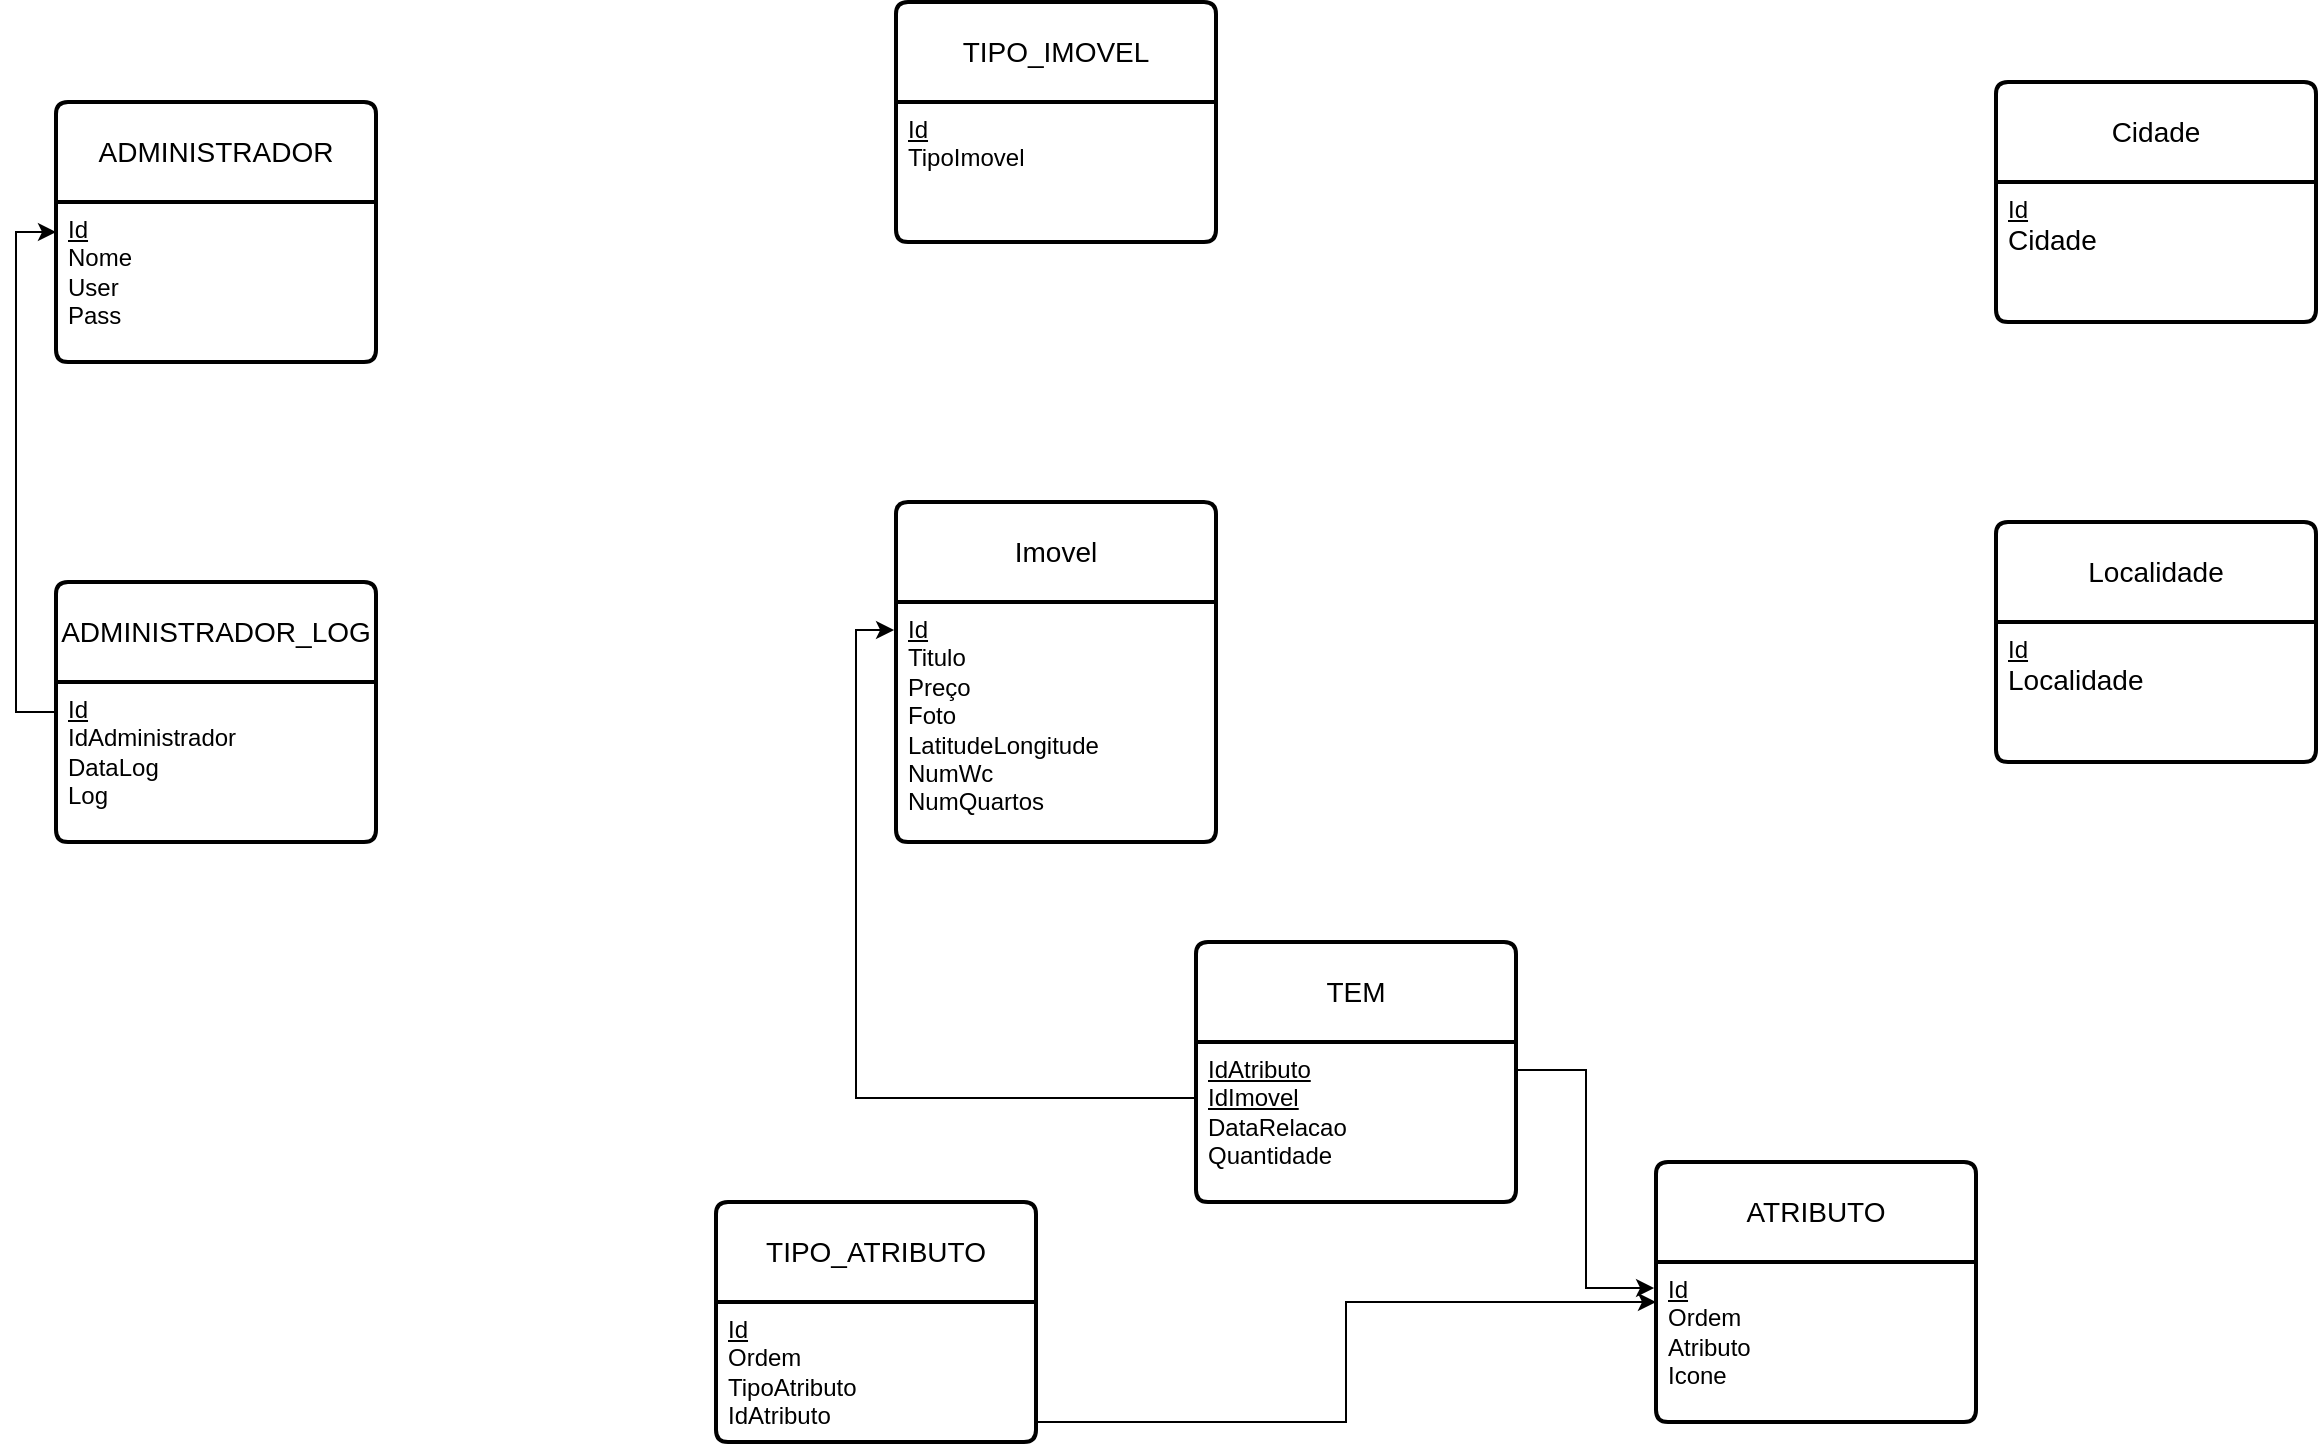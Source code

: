 <mxfile version="28.2.7">
  <diagram name="Página-1" id="x7uFeTkZGOcGGUuAfZ5G">
    <mxGraphModel dx="1426" dy="785" grid="1" gridSize="10" guides="1" tooltips="1" connect="1" arrows="1" fold="1" page="1" pageScale="1" pageWidth="1654" pageHeight="2336" math="0" shadow="0">
      <root>
        <mxCell id="0" />
        <mxCell id="1" parent="0" />
        <mxCell id="WfhGkfNJceTfrBqpxu6i-1" value="ADMINISTRADOR" style="swimlane;childLayout=stackLayout;horizontal=1;startSize=50;horizontalStack=0;rounded=1;fontSize=14;fontStyle=0;strokeWidth=2;resizeParent=0;resizeLast=1;shadow=0;dashed=0;align=center;arcSize=4;whiteSpace=wrap;html=1;" parent="1" vertex="1">
          <mxGeometry x="160" y="140" width="160" height="130" as="geometry" />
        </mxCell>
        <mxCell id="WfhGkfNJceTfrBqpxu6i-2" value="&lt;u&gt;Id&lt;/u&gt;&lt;div&gt;Nome&lt;/div&gt;&lt;div&gt;User&lt;/div&gt;&lt;div&gt;Pass&lt;/div&gt;" style="align=left;strokeColor=none;fillColor=none;spacingLeft=4;spacingRight=4;fontSize=12;verticalAlign=top;resizable=0;rotatable=0;part=1;html=1;whiteSpace=wrap;" parent="WfhGkfNJceTfrBqpxu6i-1" vertex="1">
          <mxGeometry y="50" width="160" height="80" as="geometry" />
        </mxCell>
        <mxCell id="WfhGkfNJceTfrBqpxu6i-3" value="TIPO_IMOVEL" style="swimlane;childLayout=stackLayout;horizontal=1;startSize=50;horizontalStack=0;rounded=1;fontSize=14;fontStyle=0;strokeWidth=2;resizeParent=0;resizeLast=1;shadow=0;dashed=0;align=center;arcSize=4;whiteSpace=wrap;html=1;" parent="1" vertex="1">
          <mxGeometry x="580" y="90" width="160" height="120" as="geometry" />
        </mxCell>
        <mxCell id="WfhGkfNJceTfrBqpxu6i-4" value="&lt;div&gt;&lt;u&gt;Id&lt;/u&gt;&lt;/div&gt;&lt;div&gt;TipoImovel&lt;/div&gt;" style="align=left;strokeColor=none;fillColor=none;spacingLeft=4;spacingRight=4;fontSize=12;verticalAlign=top;resizable=0;rotatable=0;part=1;html=1;whiteSpace=wrap;" parent="WfhGkfNJceTfrBqpxu6i-3" vertex="1">
          <mxGeometry y="50" width="160" height="70" as="geometry" />
        </mxCell>
        <mxCell id="WfhGkfNJceTfrBqpxu6i-5" value="Cidade" style="swimlane;childLayout=stackLayout;horizontal=1;startSize=50;horizontalStack=0;rounded=1;fontSize=14;fontStyle=0;strokeWidth=2;resizeParent=0;resizeLast=1;shadow=0;dashed=0;align=center;arcSize=4;whiteSpace=wrap;html=1;" parent="1" vertex="1">
          <mxGeometry x="1130" y="130" width="160" height="120" as="geometry" />
        </mxCell>
        <mxCell id="WfhGkfNJceTfrBqpxu6i-6" value="&lt;u&gt;Id&lt;/u&gt;&lt;div&gt;&lt;span style=&quot;font-size: 14px; text-align: center; background-color: transparent; color: light-dark(rgb(0, 0, 0), rgb(255, 255, 255));&quot;&gt;Cidade&lt;/span&gt;&lt;/div&gt;" style="align=left;strokeColor=none;fillColor=none;spacingLeft=4;spacingRight=4;fontSize=12;verticalAlign=top;resizable=0;rotatable=0;part=1;html=1;whiteSpace=wrap;" parent="WfhGkfNJceTfrBqpxu6i-5" vertex="1">
          <mxGeometry y="50" width="160" height="70" as="geometry" />
        </mxCell>
        <mxCell id="z7CBJkemR01QLc5ZUInY-9" style="edgeStyle=orthogonalEdgeStyle;rounded=0;orthogonalLoop=1;jettySize=auto;html=1;entryX=0;entryY=0.5;entryDx=0;entryDy=0;exitX=0;exitY=0.5;exitDx=0;exitDy=0;" edge="1" parent="1" source="WfhGkfNJceTfrBqpxu6i-7" target="WfhGkfNJceTfrBqpxu6i-1">
          <mxGeometry relative="1" as="geometry" />
        </mxCell>
        <mxCell id="WfhGkfNJceTfrBqpxu6i-7" value="ADMINISTRADOR_LOG" style="swimlane;childLayout=stackLayout;horizontal=1;startSize=50;horizontalStack=0;rounded=1;fontSize=14;fontStyle=0;strokeWidth=2;resizeParent=0;resizeLast=1;shadow=0;dashed=0;align=center;arcSize=4;whiteSpace=wrap;html=1;" parent="1" vertex="1">
          <mxGeometry x="160" y="380" width="160" height="130" as="geometry" />
        </mxCell>
        <mxCell id="WfhGkfNJceTfrBqpxu6i-8" value="&lt;u&gt;Id&lt;/u&gt;&lt;div&gt;IdAdministrador&lt;/div&gt;&lt;div&gt;DataLog&lt;/div&gt;&lt;div&gt;Log&lt;/div&gt;" style="align=left;strokeColor=none;fillColor=none;spacingLeft=4;spacingRight=4;fontSize=12;verticalAlign=top;resizable=0;rotatable=0;part=1;html=1;whiteSpace=wrap;" parent="WfhGkfNJceTfrBqpxu6i-7" vertex="1">
          <mxGeometry y="50" width="160" height="80" as="geometry" />
        </mxCell>
        <mxCell id="z7CBJkemR01QLc5ZUInY-1" value="Localidade" style="swimlane;childLayout=stackLayout;horizontal=1;startSize=50;horizontalStack=0;rounded=1;fontSize=14;fontStyle=0;strokeWidth=2;resizeParent=0;resizeLast=1;shadow=0;dashed=0;align=center;arcSize=4;whiteSpace=wrap;html=1;" vertex="1" parent="1">
          <mxGeometry x="1130" y="350" width="160" height="120" as="geometry" />
        </mxCell>
        <mxCell id="z7CBJkemR01QLc5ZUInY-2" value="&lt;u&gt;Id&lt;/u&gt;&lt;div&gt;&lt;span style=&quot;font-size: 14px; text-align: center;&quot;&gt;Localidade&lt;/span&gt;&lt;/div&gt;" style="align=left;strokeColor=none;fillColor=none;spacingLeft=4;spacingRight=4;fontSize=12;verticalAlign=top;resizable=0;rotatable=0;part=1;html=1;whiteSpace=wrap;" vertex="1" parent="z7CBJkemR01QLc5ZUInY-1">
          <mxGeometry y="50" width="160" height="70" as="geometry" />
        </mxCell>
        <mxCell id="z7CBJkemR01QLc5ZUInY-3" value="TIPO_ATRIBUTO" style="swimlane;childLayout=stackLayout;horizontal=1;startSize=50;horizontalStack=0;rounded=1;fontSize=14;fontStyle=0;strokeWidth=2;resizeParent=0;resizeLast=1;shadow=0;dashed=0;align=center;arcSize=4;whiteSpace=wrap;html=1;" vertex="1" parent="1">
          <mxGeometry x="490" y="690" width="160" height="120" as="geometry" />
        </mxCell>
        <mxCell id="z7CBJkemR01QLc5ZUInY-4" value="&lt;div&gt;&lt;span style=&quot;background-color: transparent; color: light-dark(rgb(0, 0, 0), rgb(255, 255, 255));&quot;&gt;&lt;u&gt;Id&lt;/u&gt;&lt;/span&gt;&lt;/div&gt;&lt;div&gt;&lt;span style=&quot;background-color: transparent; color: light-dark(rgb(0, 0, 0), rgb(255, 255, 255));&quot;&gt;Ordem&lt;/span&gt;&lt;/div&gt;&lt;div&gt;TipoAtributo&lt;/div&gt;&lt;div&gt;IdAtributo&lt;/div&gt;" style="align=left;strokeColor=none;fillColor=none;spacingLeft=4;spacingRight=4;fontSize=12;verticalAlign=top;resizable=0;rotatable=0;part=1;html=1;whiteSpace=wrap;" vertex="1" parent="z7CBJkemR01QLc5ZUInY-3">
          <mxGeometry y="50" width="160" height="70" as="geometry" />
        </mxCell>
        <mxCell id="z7CBJkemR01QLc5ZUInY-5" value="ATRIBUTO" style="swimlane;childLayout=stackLayout;horizontal=1;startSize=50;horizontalStack=0;rounded=1;fontSize=14;fontStyle=0;strokeWidth=2;resizeParent=0;resizeLast=1;shadow=0;dashed=0;align=center;arcSize=4;whiteSpace=wrap;html=1;" vertex="1" parent="1">
          <mxGeometry x="960" y="670" width="160" height="130" as="geometry" />
        </mxCell>
        <mxCell id="z7CBJkemR01QLc5ZUInY-6" value="&lt;u&gt;Id&lt;/u&gt;&lt;div&gt;&lt;span style=&quot;background-color: transparent; color: light-dark(rgb(0, 0, 0), rgb(255, 255, 255));&quot;&gt;Ordem&lt;/span&gt;&lt;/div&gt;&lt;div&gt;Atributo&lt;/div&gt;&lt;div&gt;Icone&lt;/div&gt;" style="align=left;strokeColor=none;fillColor=none;spacingLeft=4;spacingRight=4;fontSize=12;verticalAlign=top;resizable=0;rotatable=0;part=1;html=1;whiteSpace=wrap;" vertex="1" parent="z7CBJkemR01QLc5ZUInY-5">
          <mxGeometry y="50" width="160" height="80" as="geometry" />
        </mxCell>
        <mxCell id="z7CBJkemR01QLc5ZUInY-7" value="Imovel" style="swimlane;childLayout=stackLayout;horizontal=1;startSize=50;horizontalStack=0;rounded=1;fontSize=14;fontStyle=0;strokeWidth=2;resizeParent=0;resizeLast=1;shadow=0;dashed=0;align=center;arcSize=4;whiteSpace=wrap;html=1;" vertex="1" parent="1">
          <mxGeometry x="580" y="340" width="160" height="170" as="geometry" />
        </mxCell>
        <mxCell id="z7CBJkemR01QLc5ZUInY-8" value="&lt;u&gt;Id&lt;/u&gt;&lt;div&gt;&lt;span style=&quot;background-color: transparent; color: light-dark(rgb(0, 0, 0), rgb(255, 255, 255));&quot;&gt;Titulo&lt;/span&gt;&lt;div&gt;&lt;span style=&quot;background-color: transparent; color: light-dark(rgb(0, 0, 0), rgb(255, 255, 255));&quot;&gt;Preço&lt;/span&gt;&lt;/div&gt;&lt;div&gt;Foto&lt;/div&gt;&lt;div&gt;LatitudeLongitude&lt;/div&gt;&lt;div&gt;NumWc&lt;/div&gt;&lt;div&gt;NumQuartos&lt;/div&gt;&lt;/div&gt;" style="align=left;strokeColor=none;fillColor=none;spacingLeft=4;spacingRight=4;fontSize=12;verticalAlign=top;resizable=0;rotatable=0;part=1;html=1;whiteSpace=wrap;" vertex="1" parent="z7CBJkemR01QLc5ZUInY-7">
          <mxGeometry y="50" width="160" height="120" as="geometry" />
        </mxCell>
        <mxCell id="z7CBJkemR01QLc5ZUInY-13" value="TEM" style="swimlane;childLayout=stackLayout;horizontal=1;startSize=50;horizontalStack=0;rounded=1;fontSize=14;fontStyle=0;strokeWidth=2;resizeParent=0;resizeLast=1;shadow=0;dashed=0;align=center;arcSize=4;whiteSpace=wrap;html=1;" vertex="1" parent="1">
          <mxGeometry x="730" y="560" width="160" height="130" as="geometry" />
        </mxCell>
        <mxCell id="z7CBJkemR01QLc5ZUInY-14" value="&lt;u&gt;IdAtributo&lt;/u&gt;&lt;div&gt;&lt;u&gt;IdImovel&lt;br&gt;&lt;/u&gt;&lt;div&gt;DataRelacao&lt;div&gt;Quantidade&lt;/div&gt;&lt;div&gt;&lt;br&gt;&lt;/div&gt;&lt;/div&gt;&lt;/div&gt;" style="align=left;strokeColor=none;fillColor=none;spacingLeft=4;spacingRight=4;fontSize=12;verticalAlign=top;resizable=0;rotatable=0;part=1;html=1;whiteSpace=wrap;" vertex="1" parent="z7CBJkemR01QLc5ZUInY-13">
          <mxGeometry y="50" width="160" height="80" as="geometry" />
        </mxCell>
        <mxCell id="z7CBJkemR01QLc5ZUInY-16" style="edgeStyle=orthogonalEdgeStyle;rounded=0;orthogonalLoop=1;jettySize=auto;html=1;entryX=-0.006;entryY=0.163;entryDx=0;entryDy=0;entryPerimeter=0;exitX=1;exitY=0.175;exitDx=0;exitDy=0;exitPerimeter=0;" edge="1" parent="1" source="z7CBJkemR01QLc5ZUInY-14" target="z7CBJkemR01QLc5ZUInY-6">
          <mxGeometry relative="1" as="geometry" />
        </mxCell>
        <mxCell id="z7CBJkemR01QLc5ZUInY-17" style="edgeStyle=orthogonalEdgeStyle;rounded=0;orthogonalLoop=1;jettySize=auto;html=1;entryX=-0.006;entryY=0.117;entryDx=0;entryDy=0;entryPerimeter=0;exitX=-0.006;exitY=0.35;exitDx=0;exitDy=0;exitPerimeter=0;" edge="1" parent="1" source="z7CBJkemR01QLc5ZUInY-14" target="z7CBJkemR01QLc5ZUInY-8">
          <mxGeometry relative="1" as="geometry" />
        </mxCell>
        <mxCell id="z7CBJkemR01QLc5ZUInY-21" style="edgeStyle=orthogonalEdgeStyle;rounded=0;orthogonalLoop=1;jettySize=auto;html=1;entryX=0;entryY=0.25;entryDx=0;entryDy=0;exitX=1.006;exitY=0.857;exitDx=0;exitDy=0;exitPerimeter=0;" edge="1" parent="1" source="z7CBJkemR01QLc5ZUInY-4" target="z7CBJkemR01QLc5ZUInY-6">
          <mxGeometry relative="1" as="geometry" />
        </mxCell>
      </root>
    </mxGraphModel>
  </diagram>
</mxfile>
